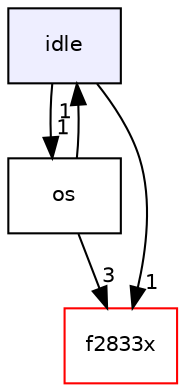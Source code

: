 digraph "idle" {
  compound=true
  node [ fontsize="10", fontname="Helvetica"];
  edge [ labelfontsize="10", labelfontname="Helvetica"];
  dir_57478f46adb9396e93a1573511399d58 [shape=box, label="idle", style="filled", fillcolor="#eeeeff", pencolor="black", URL="dir_57478f46adb9396e93a1573511399d58.html"];
  dir_8b7cb6c889a10e2a101a7e90c854ca4d [shape=box label="os" URL="dir_8b7cb6c889a10e2a101a7e90c854ca4d.html"];
  dir_7025d2b2446856d70902cec2b7152006 [shape=box label="f2833x" fillcolor="white" style="filled" color="red" URL="dir_7025d2b2446856d70902cec2b7152006.html"];
  dir_57478f46adb9396e93a1573511399d58->dir_8b7cb6c889a10e2a101a7e90c854ca4d [headlabel="1", labeldistance=1.5 headhref="dir_000012_000013.html"];
  dir_57478f46adb9396e93a1573511399d58->dir_7025d2b2446856d70902cec2b7152006 [headlabel="1", labeldistance=1.5 headhref="dir_000012_000004.html"];
  dir_8b7cb6c889a10e2a101a7e90c854ca4d->dir_57478f46adb9396e93a1573511399d58 [headlabel="1", labeldistance=1.5 headhref="dir_000013_000012.html"];
  dir_8b7cb6c889a10e2a101a7e90c854ca4d->dir_7025d2b2446856d70902cec2b7152006 [headlabel="3", labeldistance=1.5 headhref="dir_000013_000004.html"];
}

